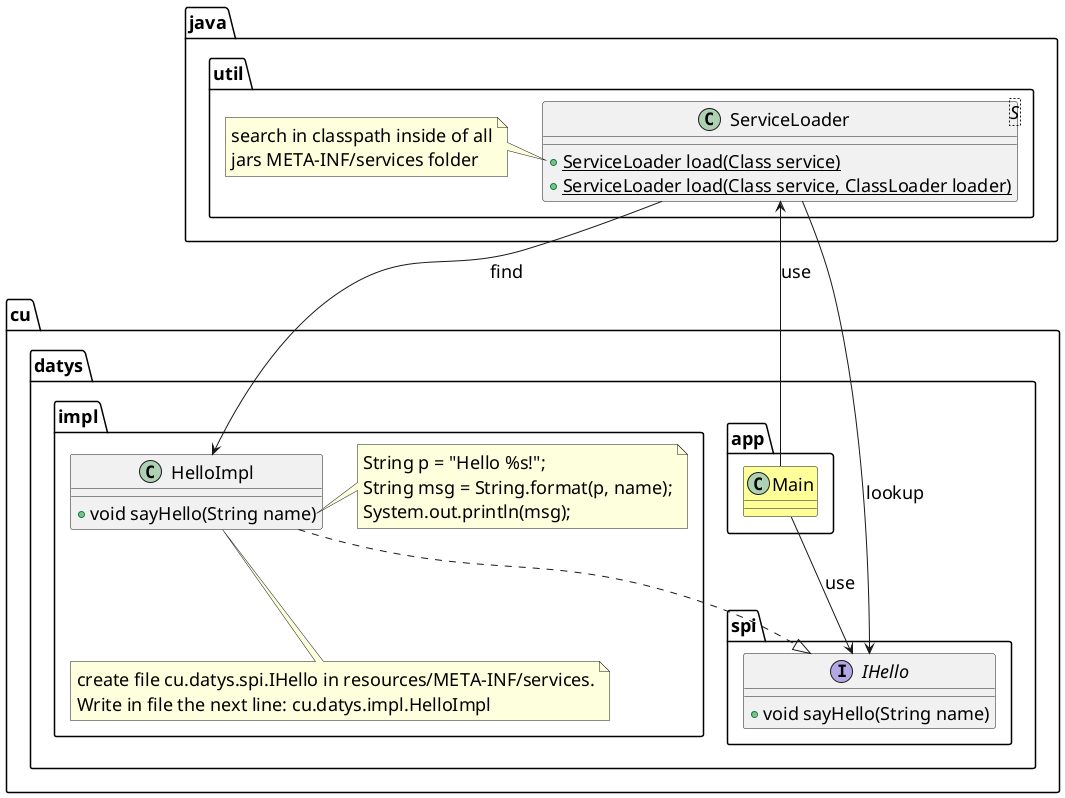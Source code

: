 @startuml

skinparam backgroundcolor transparent
skinparam classFontSize 18
skinparam noteFontSize 18
skinparam arrowFontSize 18
skinparam classAttributeFontSize 18
skinparam classStereotypeFontSize 18
skinparam packageFontSize 18

skinparam titleFontColor #5cb85c

'Title SPI in Java

namespace cu.datys.spi{
    interface IHello{
        + void sayHello(String name)
    }
}

namespace cu.datys.impl{
    class HelloImpl {
        + void sayHello(String name)
    }

    HelloImpl ..|> cu.datys.spi.IHello

    note bottom of HelloImpl
        create file cu.datys.spi.IHello in resources/META-INF/services.
        Write in file the next line: cu.datys.impl.HelloImpl
    end note

    note right of HelloImpl::s
        String p = "Hello %s!";
        String msg = String.format(p, name);
        System.out.println(msg);
    end note
}

namespace java.util{
    class ServiceLoader<S>{
        + {static} ServiceLoader load(Class service)
        + {static} ServiceLoader load(Class service, ClassLoader loader)
    }

    note left of ServiceLoader::l
        search in classpath inside of all
        jars META-INF/services folder
    end note
}

namespace cu.datys.app{
    class Main #FEFF99

    Main -left-> java.util.ServiceLoader: use
    Main --> cu.datys.spi.IHello: use

    java.util.ServiceLoader --> cu.datys.spi.IHello: lookup
    java.util.ServiceLoader --> cu.datys.impl.HelloImpl: find
}


@enduml